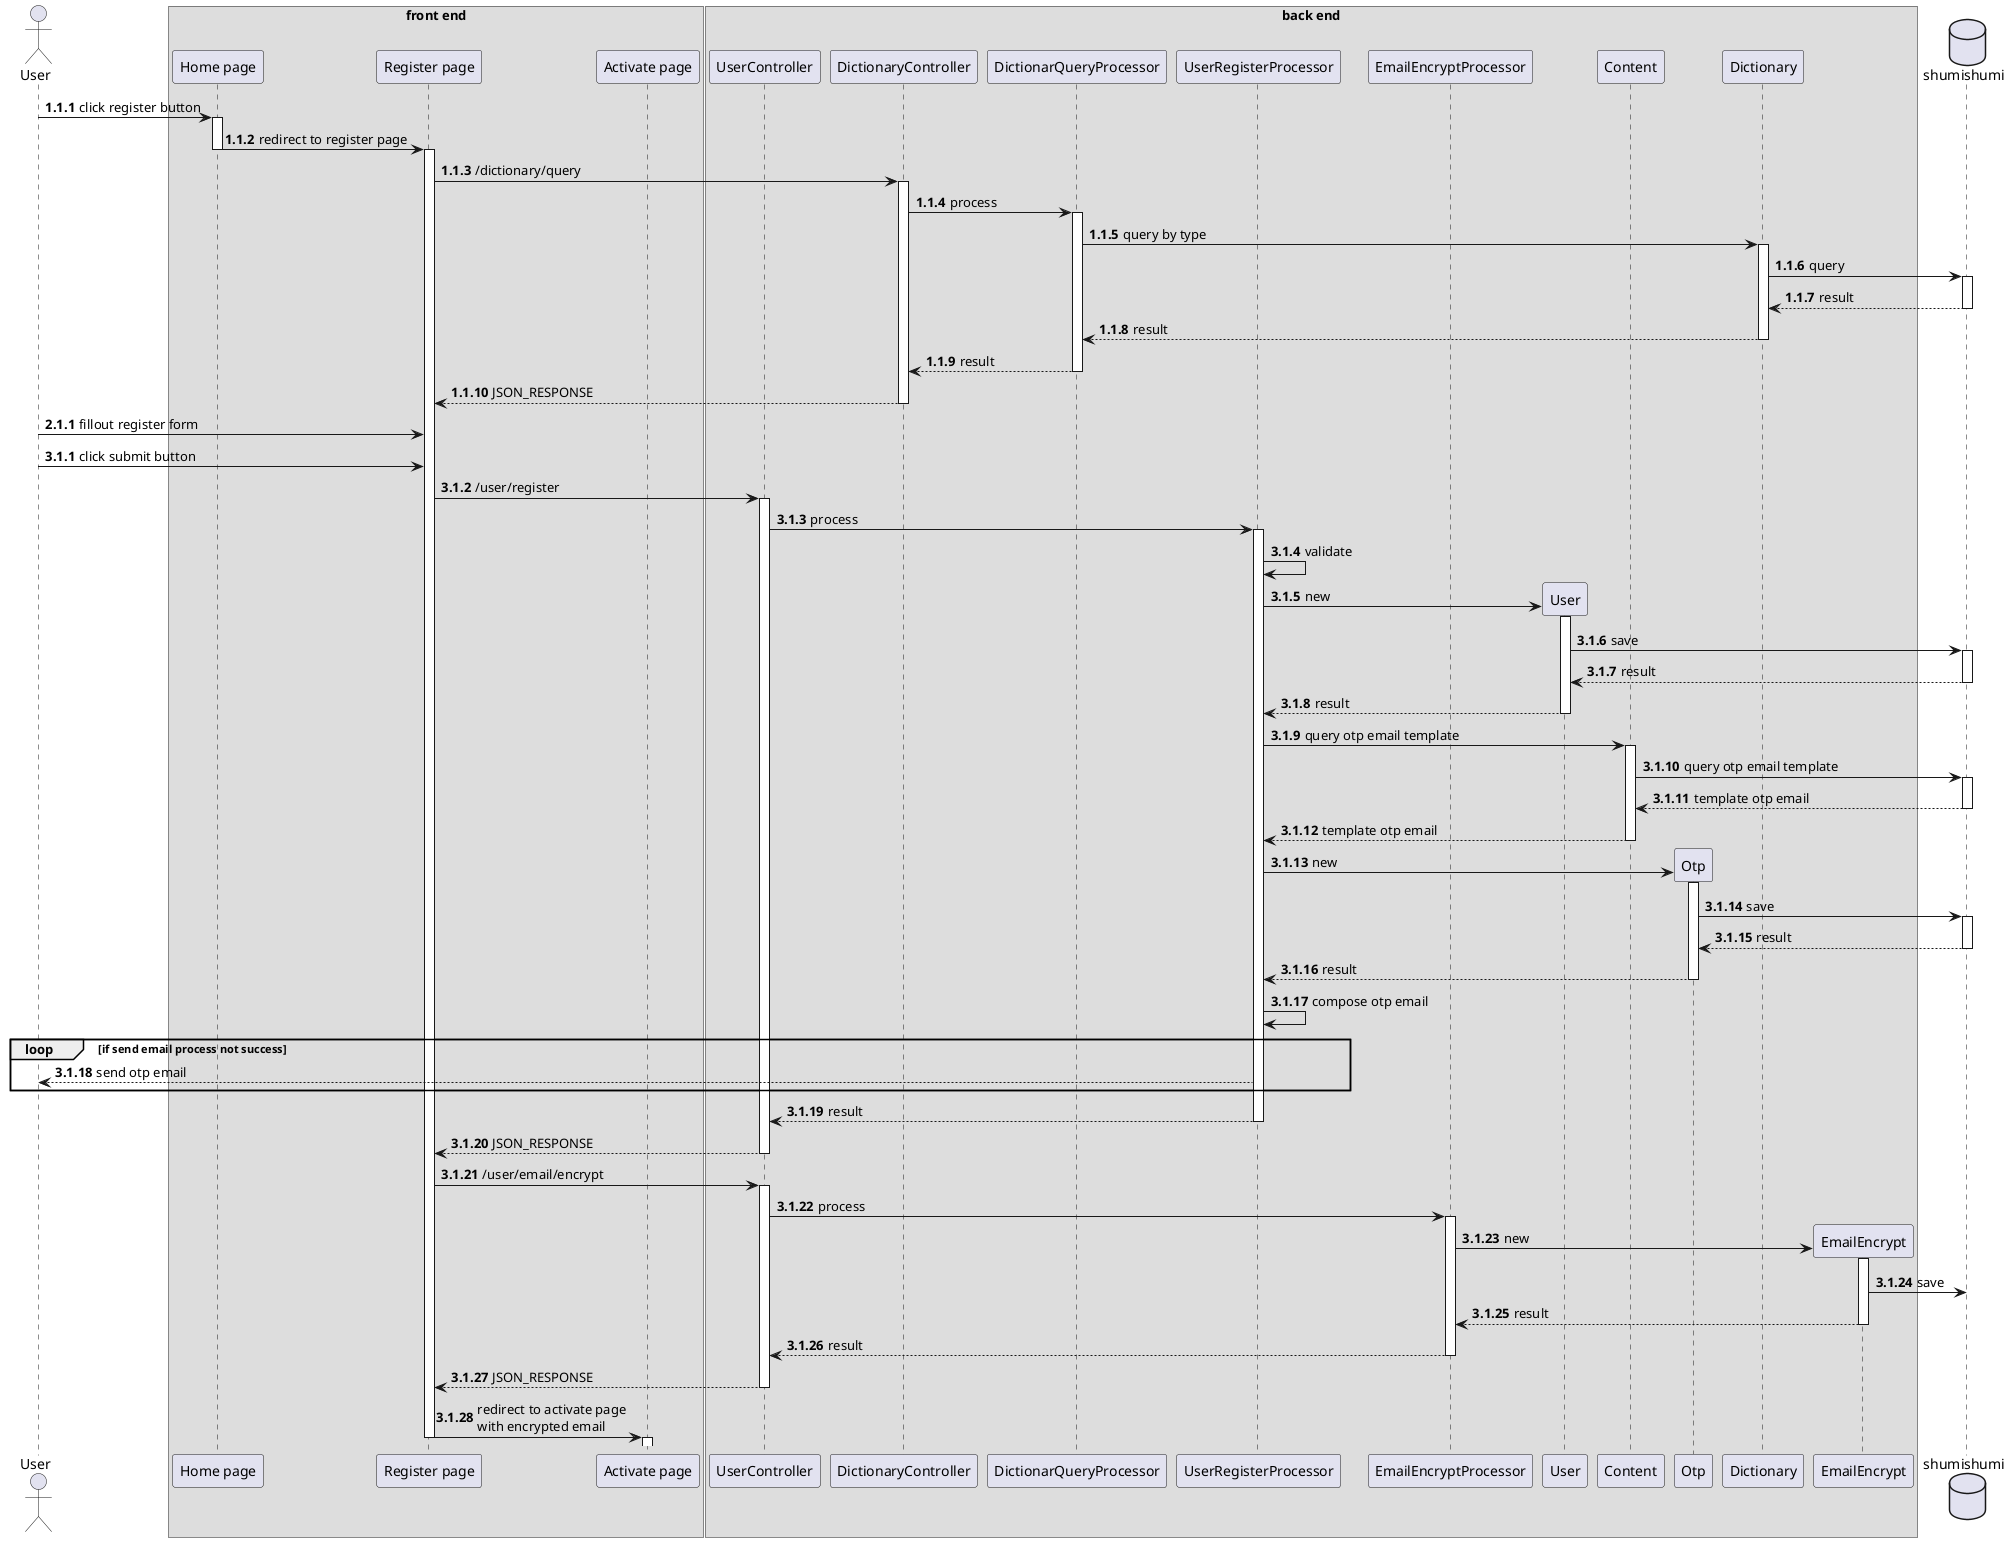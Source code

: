 @startuml register

autonumber  1.1.1

actor User as u

box "front end"
participant "Home page" as home
participant "Register page" as register
participant "Activate page" as active
end box

box "back end"
participant UserController as userc
participant DictionaryController as dicc

participant DictionarQueryProcessor as dicproc

participant UserRegisterProcessor as processor
participant EmailEncryptProcessor as emailencrypt

participant User as um
participant Content as cm
participant Otp as om

participant Dictionary as dm

participant EmailEncrypt as eem
end box

database shumishumi as db

u -> home++: click register button
home -> register--++ : redirect to register page

register -> dicc++ : /dictionary/query
dicc -> dicproc++ : process
dicproc -> dm++ : query by type
dm -> db++ : query
return result
return result
return result

return JSON_RESPONSE

autonumber inc a
u -> register : fillout register form
autonumber inc a
u -> register : click submit button

register -> userc++ : /user/register
userc -> processor++ : process
processor -> processor : validate
create um
processor -> um++ : new
um -> db++ : save
return result
return result

processor -> cm++ : query otp email template
cm -> db++ : query otp email template
return template otp email
return template otp email

create om
processor -> om++ : new
om -> db++ : save
return result
return result

processor -> processor : compose otp email


loop if send email process not success
processor --> u : send otp email
end

return result
return JSON_RESPONSE

register -> userc++ : /user/email/encrypt
userc -> emailencrypt++ : process

create eem
emailencrypt -> eem++ : new
eem -> db : save
return result
return result

return JSON_RESPONSE

register -> active--++ : redirect to activate page\nwith encrypted email

@enduml